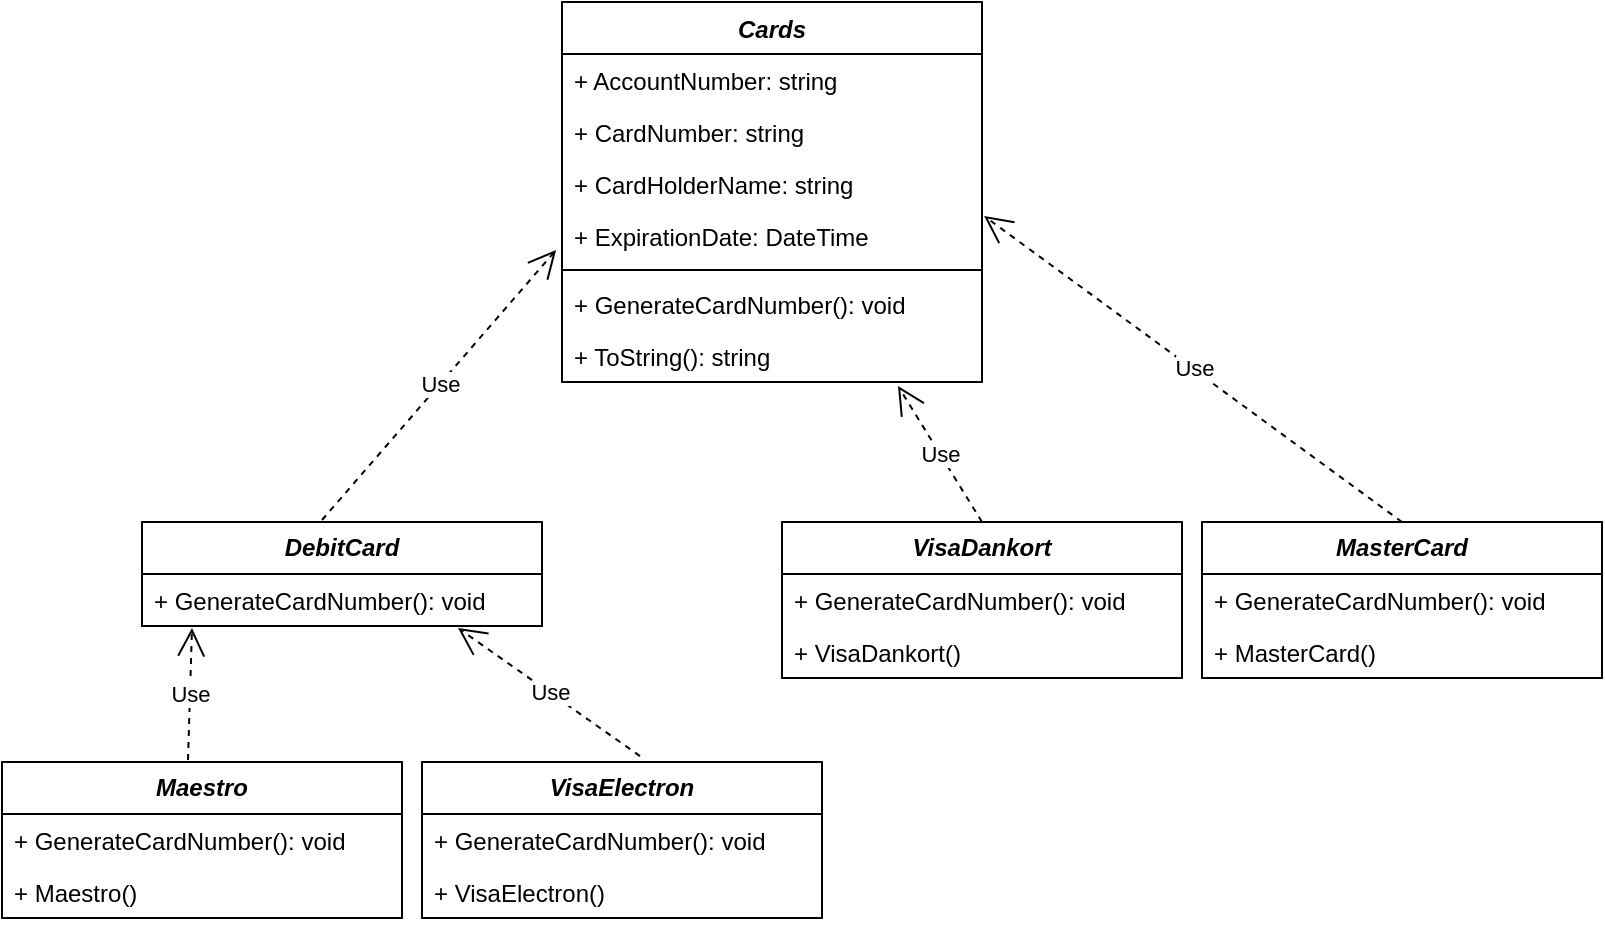 <mxfile version="24.4.9" type="github">
  <diagram id="C5RBs43oDa-KdzZeNtuy" name="Page-1">
    <mxGraphModel dx="1434" dy="1915" grid="1" gridSize="10" guides="1" tooltips="1" connect="1" arrows="1" fold="1" page="1" pageScale="1" pageWidth="827" pageHeight="1169" math="0" shadow="0">
      <root>
        <mxCell id="WIyWlLk6GJQsqaUBKTNV-0" />
        <mxCell id="WIyWlLk6GJQsqaUBKTNV-1" parent="WIyWlLk6GJQsqaUBKTNV-0" />
        <mxCell id="iAAXx990ip7DKMOEpIdQ-5" value="&lt;i&gt;Cards&lt;/i&gt;" style="swimlane;fontStyle=1;align=center;verticalAlign=top;childLayout=stackLayout;horizontal=1;startSize=26;horizontalStack=0;resizeParent=1;resizeParentMax=0;resizeLast=0;collapsible=1;marginBottom=0;whiteSpace=wrap;html=1;" parent="WIyWlLk6GJQsqaUBKTNV-1" vertex="1">
          <mxGeometry x="330" y="-150" width="210" height="190" as="geometry" />
        </mxCell>
        <mxCell id="iAAXx990ip7DKMOEpIdQ-6" value="+ AccountNumber: string" style="text;strokeColor=none;fillColor=none;align=left;verticalAlign=top;spacingLeft=4;spacingRight=4;overflow=hidden;rotatable=0;points=[[0,0.5],[1,0.5]];portConstraint=eastwest;whiteSpace=wrap;html=1;" parent="iAAXx990ip7DKMOEpIdQ-5" vertex="1">
          <mxGeometry y="26" width="210" height="26" as="geometry" />
        </mxCell>
        <mxCell id="iAAXx990ip7DKMOEpIdQ-9" value="+ CardNumber: string" style="text;strokeColor=none;fillColor=none;align=left;verticalAlign=top;spacingLeft=4;spacingRight=4;overflow=hidden;rotatable=0;points=[[0,0.5],[1,0.5]];portConstraint=eastwest;whiteSpace=wrap;html=1;" parent="iAAXx990ip7DKMOEpIdQ-5" vertex="1">
          <mxGeometry y="52" width="210" height="26" as="geometry" />
        </mxCell>
        <mxCell id="iAAXx990ip7DKMOEpIdQ-10" value="+ CardHolderName: string" style="text;strokeColor=none;fillColor=none;align=left;verticalAlign=top;spacingLeft=4;spacingRight=4;overflow=hidden;rotatable=0;points=[[0,0.5],[1,0.5]];portConstraint=eastwest;whiteSpace=wrap;html=1;" parent="iAAXx990ip7DKMOEpIdQ-5" vertex="1">
          <mxGeometry y="78" width="210" height="26" as="geometry" />
        </mxCell>
        <mxCell id="iAAXx990ip7DKMOEpIdQ-11" value="+ ExpirationDate: DateTime" style="text;strokeColor=none;fillColor=none;align=left;verticalAlign=top;spacingLeft=4;spacingRight=4;overflow=hidden;rotatable=0;points=[[0,0.5],[1,0.5]];portConstraint=eastwest;whiteSpace=wrap;html=1;" parent="iAAXx990ip7DKMOEpIdQ-5" vertex="1">
          <mxGeometry y="104" width="210" height="26" as="geometry" />
        </mxCell>
        <mxCell id="iAAXx990ip7DKMOEpIdQ-7" value="" style="line;strokeWidth=1;fillColor=none;align=left;verticalAlign=middle;spacingTop=-1;spacingLeft=3;spacingRight=3;rotatable=0;labelPosition=right;points=[];portConstraint=eastwest;strokeColor=inherit;" parent="iAAXx990ip7DKMOEpIdQ-5" vertex="1">
          <mxGeometry y="130" width="210" height="8" as="geometry" />
        </mxCell>
        <mxCell id="iAAXx990ip7DKMOEpIdQ-8" value="+ GenerateCardNumber(): void" style="text;strokeColor=none;fillColor=none;align=left;verticalAlign=top;spacingLeft=4;spacingRight=4;overflow=hidden;rotatable=0;points=[[0,0.5],[1,0.5]];portConstraint=eastwest;whiteSpace=wrap;html=1;" parent="iAAXx990ip7DKMOEpIdQ-5" vertex="1">
          <mxGeometry y="138" width="210" height="26" as="geometry" />
        </mxCell>
        <mxCell id="iAAXx990ip7DKMOEpIdQ-28" value="+ ToString(): string" style="text;strokeColor=none;fillColor=none;align=left;verticalAlign=top;spacingLeft=4;spacingRight=4;overflow=hidden;rotatable=0;points=[[0,0.5],[1,0.5]];portConstraint=eastwest;whiteSpace=wrap;html=1;" parent="iAAXx990ip7DKMOEpIdQ-5" vertex="1">
          <mxGeometry y="164" width="210" height="26" as="geometry" />
        </mxCell>
        <mxCell id="GLBULJYo_QbFVlhk6jWT-8" value="&lt;b&gt;&lt;i&gt;DebitCard&lt;/i&gt;&lt;/b&gt;" style="swimlane;fontStyle=0;childLayout=stackLayout;horizontal=1;startSize=26;fillColor=none;horizontalStack=0;resizeParent=1;resizeParentMax=0;resizeLast=0;collapsible=1;marginBottom=0;whiteSpace=wrap;html=1;" vertex="1" parent="WIyWlLk6GJQsqaUBKTNV-1">
          <mxGeometry x="120" y="110" width="200" height="52" as="geometry" />
        </mxCell>
        <mxCell id="GLBULJYo_QbFVlhk6jWT-11" value="+ GenerateCardNumber(): void" style="text;strokeColor=none;fillColor=none;align=left;verticalAlign=top;spacingLeft=4;spacingRight=4;overflow=hidden;rotatable=0;points=[[0,0.5],[1,0.5]];portConstraint=eastwest;whiteSpace=wrap;html=1;" vertex="1" parent="GLBULJYo_QbFVlhk6jWT-8">
          <mxGeometry y="26" width="200" height="26" as="geometry" />
        </mxCell>
        <mxCell id="GLBULJYo_QbFVlhk6jWT-12" value="&lt;b&gt;&lt;i&gt;Maestro&lt;/i&gt;&lt;/b&gt;" style="swimlane;fontStyle=0;childLayout=stackLayout;horizontal=1;startSize=26;fillColor=none;horizontalStack=0;resizeParent=1;resizeParentMax=0;resizeLast=0;collapsible=1;marginBottom=0;whiteSpace=wrap;html=1;" vertex="1" parent="WIyWlLk6GJQsqaUBKTNV-1">
          <mxGeometry x="50" y="230" width="200" height="78" as="geometry" />
        </mxCell>
        <mxCell id="GLBULJYo_QbFVlhk6jWT-13" value="+ GenerateCardNumber(): void" style="text;strokeColor=none;fillColor=none;align=left;verticalAlign=top;spacingLeft=4;spacingRight=4;overflow=hidden;rotatable=0;points=[[0,0.5],[1,0.5]];portConstraint=eastwest;whiteSpace=wrap;html=1;" vertex="1" parent="GLBULJYo_QbFVlhk6jWT-12">
          <mxGeometry y="26" width="200" height="26" as="geometry" />
        </mxCell>
        <mxCell id="GLBULJYo_QbFVlhk6jWT-23" value="+ Maestro()" style="text;strokeColor=none;fillColor=none;align=left;verticalAlign=top;spacingLeft=4;spacingRight=4;overflow=hidden;rotatable=0;points=[[0,0.5],[1,0.5]];portConstraint=eastwest;whiteSpace=wrap;html=1;" vertex="1" parent="GLBULJYo_QbFVlhk6jWT-12">
          <mxGeometry y="52" width="200" height="26" as="geometry" />
        </mxCell>
        <mxCell id="GLBULJYo_QbFVlhk6jWT-14" value="&lt;b&gt;&lt;i&gt;VisaElectron&lt;/i&gt;&lt;/b&gt;" style="swimlane;fontStyle=0;childLayout=stackLayout;horizontal=1;startSize=26;fillColor=none;horizontalStack=0;resizeParent=1;resizeParentMax=0;resizeLast=0;collapsible=1;marginBottom=0;whiteSpace=wrap;html=1;" vertex="1" parent="WIyWlLk6GJQsqaUBKTNV-1">
          <mxGeometry x="260" y="230" width="200" height="78" as="geometry" />
        </mxCell>
        <mxCell id="GLBULJYo_QbFVlhk6jWT-15" value="+ GenerateCardNumber(): void" style="text;strokeColor=none;fillColor=none;align=left;verticalAlign=top;spacingLeft=4;spacingRight=4;overflow=hidden;rotatable=0;points=[[0,0.5],[1,0.5]];portConstraint=eastwest;whiteSpace=wrap;html=1;" vertex="1" parent="GLBULJYo_QbFVlhk6jWT-14">
          <mxGeometry y="26" width="200" height="26" as="geometry" />
        </mxCell>
        <mxCell id="GLBULJYo_QbFVlhk6jWT-24" value="+ VisaElectron()" style="text;strokeColor=none;fillColor=none;align=left;verticalAlign=top;spacingLeft=4;spacingRight=4;overflow=hidden;rotatable=0;points=[[0,0.5],[1,0.5]];portConstraint=eastwest;whiteSpace=wrap;html=1;" vertex="1" parent="GLBULJYo_QbFVlhk6jWT-14">
          <mxGeometry y="52" width="200" height="26" as="geometry" />
        </mxCell>
        <mxCell id="GLBULJYo_QbFVlhk6jWT-16" value="&lt;b&gt;&lt;i&gt;VisaDankort&lt;/i&gt;&lt;/b&gt;" style="swimlane;fontStyle=0;childLayout=stackLayout;horizontal=1;startSize=26;fillColor=none;horizontalStack=0;resizeParent=1;resizeParentMax=0;resizeLast=0;collapsible=1;marginBottom=0;whiteSpace=wrap;html=1;" vertex="1" parent="WIyWlLk6GJQsqaUBKTNV-1">
          <mxGeometry x="440" y="110" width="200" height="78" as="geometry" />
        </mxCell>
        <mxCell id="GLBULJYo_QbFVlhk6jWT-17" value="+ GenerateCardNumber(): void" style="text;strokeColor=none;fillColor=none;align=left;verticalAlign=top;spacingLeft=4;spacingRight=4;overflow=hidden;rotatable=0;points=[[0,0.5],[1,0.5]];portConstraint=eastwest;whiteSpace=wrap;html=1;" vertex="1" parent="GLBULJYo_QbFVlhk6jWT-16">
          <mxGeometry y="26" width="200" height="26" as="geometry" />
        </mxCell>
        <mxCell id="GLBULJYo_QbFVlhk6jWT-25" value="+ VisaDankort()" style="text;strokeColor=none;fillColor=none;align=left;verticalAlign=top;spacingLeft=4;spacingRight=4;overflow=hidden;rotatable=0;points=[[0,0.5],[1,0.5]];portConstraint=eastwest;whiteSpace=wrap;html=1;" vertex="1" parent="GLBULJYo_QbFVlhk6jWT-16">
          <mxGeometry y="52" width="200" height="26" as="geometry" />
        </mxCell>
        <mxCell id="GLBULJYo_QbFVlhk6jWT-18" value="&lt;b&gt;&lt;i&gt;MasterCard&lt;/i&gt;&lt;/b&gt;" style="swimlane;fontStyle=0;childLayout=stackLayout;horizontal=1;startSize=26;fillColor=none;horizontalStack=0;resizeParent=1;resizeParentMax=0;resizeLast=0;collapsible=1;marginBottom=0;whiteSpace=wrap;html=1;" vertex="1" parent="WIyWlLk6GJQsqaUBKTNV-1">
          <mxGeometry x="650" y="110" width="200" height="78" as="geometry" />
        </mxCell>
        <mxCell id="GLBULJYo_QbFVlhk6jWT-19" value="+ GenerateCardNumber(): void" style="text;strokeColor=none;fillColor=none;align=left;verticalAlign=top;spacingLeft=4;spacingRight=4;overflow=hidden;rotatable=0;points=[[0,0.5],[1,0.5]];portConstraint=eastwest;whiteSpace=wrap;html=1;" vertex="1" parent="GLBULJYo_QbFVlhk6jWT-18">
          <mxGeometry y="26" width="200" height="26" as="geometry" />
        </mxCell>
        <mxCell id="GLBULJYo_QbFVlhk6jWT-26" value="+ MasterCard()" style="text;strokeColor=none;fillColor=none;align=left;verticalAlign=top;spacingLeft=4;spacingRight=4;overflow=hidden;rotatable=0;points=[[0,0.5],[1,0.5]];portConstraint=eastwest;whiteSpace=wrap;html=1;" vertex="1" parent="GLBULJYo_QbFVlhk6jWT-18">
          <mxGeometry y="52" width="200" height="26" as="geometry" />
        </mxCell>
        <mxCell id="GLBULJYo_QbFVlhk6jWT-42" value="Use" style="endArrow=open;endSize=12;dashed=1;html=1;rounded=0;exitX=0.465;exitY=-0.013;exitDx=0;exitDy=0;exitPerimeter=0;entryX=0.125;entryY=1.038;entryDx=0;entryDy=0;entryPerimeter=0;" edge="1" parent="WIyWlLk6GJQsqaUBKTNV-1" source="GLBULJYo_QbFVlhk6jWT-12" target="GLBULJYo_QbFVlhk6jWT-11">
          <mxGeometry width="160" relative="1" as="geometry">
            <mxPoint x="610" y="290" as="sourcePoint" />
            <mxPoint x="770" y="290" as="targetPoint" />
          </mxGeometry>
        </mxCell>
        <mxCell id="GLBULJYo_QbFVlhk6jWT-43" value="Use" style="endArrow=open;endSize=12;dashed=1;html=1;rounded=0;exitX=0.545;exitY=-0.038;exitDx=0;exitDy=0;exitPerimeter=0;entryX=0.79;entryY=1.038;entryDx=0;entryDy=0;entryPerimeter=0;" edge="1" parent="WIyWlLk6GJQsqaUBKTNV-1" source="GLBULJYo_QbFVlhk6jWT-14" target="GLBULJYo_QbFVlhk6jWT-11">
          <mxGeometry width="160" relative="1" as="geometry">
            <mxPoint x="400" y="188" as="sourcePoint" />
            <mxPoint x="402" y="122" as="targetPoint" />
          </mxGeometry>
        </mxCell>
        <mxCell id="GLBULJYo_QbFVlhk6jWT-44" value="Use" style="endArrow=open;endSize=12;dashed=1;html=1;rounded=0;exitX=0.5;exitY=0;exitDx=0;exitDy=0;entryX=0.8;entryY=1.077;entryDx=0;entryDy=0;entryPerimeter=0;" edge="1" parent="WIyWlLk6GJQsqaUBKTNV-1" source="GLBULJYo_QbFVlhk6jWT-16" target="iAAXx990ip7DKMOEpIdQ-28">
          <mxGeometry width="160" relative="1" as="geometry">
            <mxPoint x="163" y="249" as="sourcePoint" />
            <mxPoint x="165" y="183" as="targetPoint" />
          </mxGeometry>
        </mxCell>
        <mxCell id="GLBULJYo_QbFVlhk6jWT-45" value="Use" style="endArrow=open;endSize=12;dashed=1;html=1;rounded=0;exitX=0.5;exitY=0;exitDx=0;exitDy=0;entryX=1.005;entryY=0.115;entryDx=0;entryDy=0;entryPerimeter=0;" edge="1" parent="WIyWlLk6GJQsqaUBKTNV-1" source="GLBULJYo_QbFVlhk6jWT-18" target="iAAXx990ip7DKMOEpIdQ-11">
          <mxGeometry width="160" relative="1" as="geometry">
            <mxPoint x="173" y="259" as="sourcePoint" />
            <mxPoint x="175" y="193" as="targetPoint" />
          </mxGeometry>
        </mxCell>
        <mxCell id="GLBULJYo_QbFVlhk6jWT-46" value="Use" style="endArrow=open;endSize=12;dashed=1;html=1;rounded=0;exitX=0.45;exitY=-0.019;exitDx=0;exitDy=0;exitPerimeter=0;entryX=-0.014;entryY=0.769;entryDx=0;entryDy=0;entryPerimeter=0;" edge="1" parent="WIyWlLk6GJQsqaUBKTNV-1" source="GLBULJYo_QbFVlhk6jWT-8" target="iAAXx990ip7DKMOEpIdQ-11">
          <mxGeometry width="160" relative="1" as="geometry">
            <mxPoint x="183" y="269" as="sourcePoint" />
            <mxPoint x="185" y="203" as="targetPoint" />
          </mxGeometry>
        </mxCell>
      </root>
    </mxGraphModel>
  </diagram>
</mxfile>
